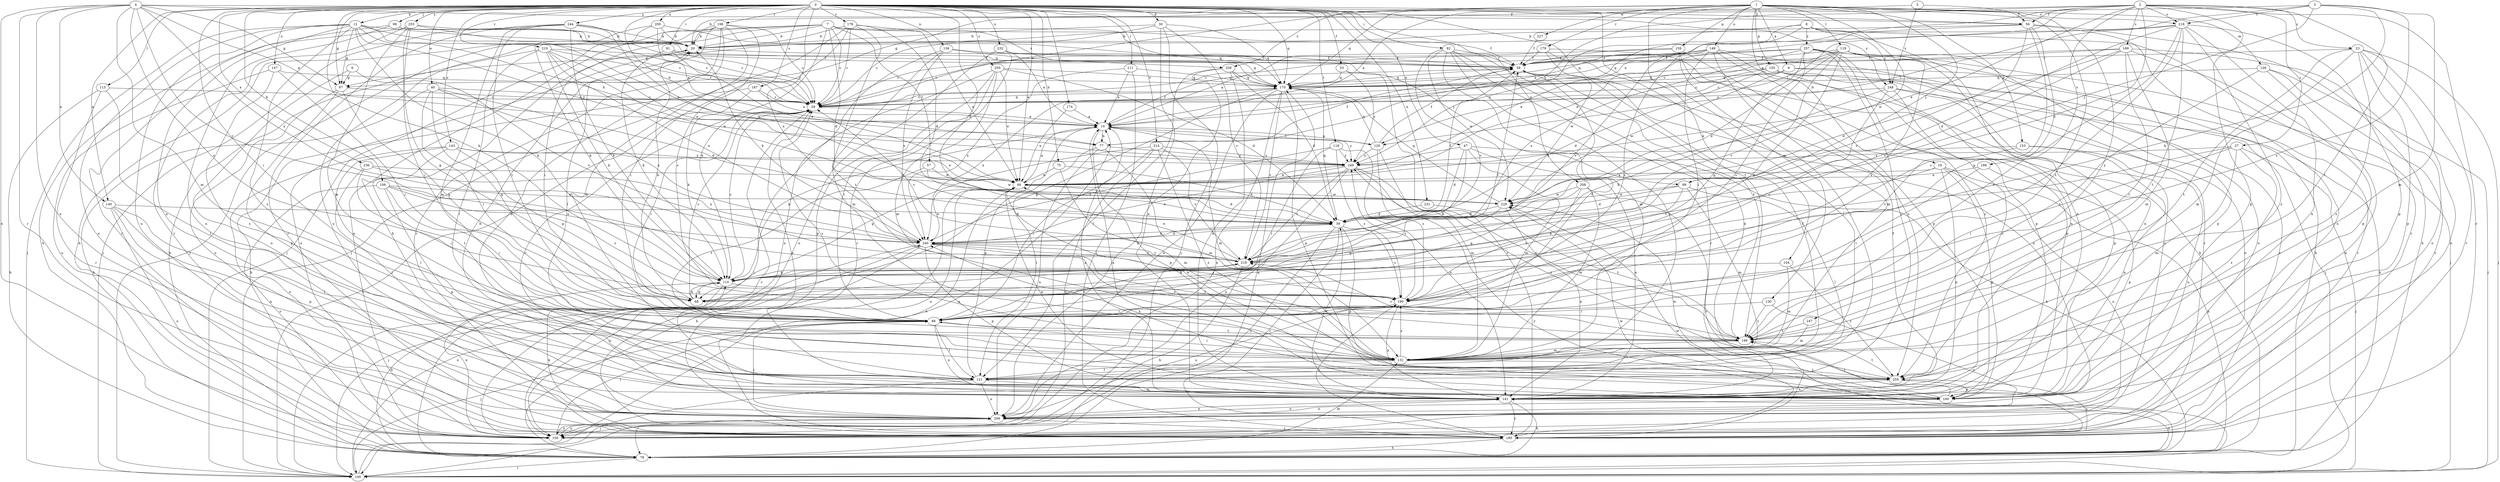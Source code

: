 strict digraph  {
0;
1;
2;
3;
4;
5;
6;
7;
8;
9;
10;
12;
19;
20;
23;
27;
29;
30;
39;
40;
47;
49;
53;
56;
57;
58;
67;
68;
75;
77;
78;
81;
82;
88;
98;
99;
100;
104;
106;
110;
111;
113;
118;
119;
120;
121;
126;
130;
131;
136;
140;
141;
143;
147;
149;
150;
153;
155;
159;
160;
170;
174;
178;
179;
180;
187;
188;
189;
190;
198;
199;
200;
208;
209;
210;
214;
218;
219;
227;
229;
231;
232;
236;
240;
244;
247;
248;
249;
250;
255;
256;
257;
259;
0 -> 12  [label=b];
0 -> 30  [label=d];
0 -> 39  [label=d];
0 -> 40  [label=e];
0 -> 47  [label=e];
0 -> 49  [label=e];
0 -> 53  [label=f];
0 -> 56  [label=f];
0 -> 67  [label=g];
0 -> 75  [label=h];
0 -> 77  [label=h];
0 -> 81  [label=i];
0 -> 82  [label=i];
0 -> 88  [label=i];
0 -> 98  [label=j];
0 -> 104  [label=k];
0 -> 106  [label=k];
0 -> 110  [label=k];
0 -> 111  [label=l];
0 -> 113  [label=l];
0 -> 118  [label=l];
0 -> 136  [label=n];
0 -> 140  [label=n];
0 -> 143  [label=o];
0 -> 147  [label=o];
0 -> 170  [label=q];
0 -> 174  [label=r];
0 -> 178  [label=r];
0 -> 187  [label=s];
0 -> 198  [label=t];
0 -> 199  [label=t];
0 -> 200  [label=u];
0 -> 208  [label=u];
0 -> 210  [label=v];
0 -> 214  [label=v];
0 -> 231  [label=x];
0 -> 232  [label=x];
0 -> 236  [label=x];
0 -> 240  [label=x];
0 -> 244  [label=y];
0 -> 250  [label=z];
0 -> 255  [label=z];
1 -> 9  [label=a];
1 -> 10  [label=a];
1 -> 19  [label=b];
1 -> 99  [label=j];
1 -> 119  [label=l];
1 -> 126  [label=m];
1 -> 130  [label=m];
1 -> 149  [label=o];
1 -> 153  [label=p];
1 -> 155  [label=p];
1 -> 159  [label=p];
1 -> 170  [label=q];
1 -> 179  [label=r];
1 -> 199  [label=t];
1 -> 218  [label=v];
1 -> 227  [label=w];
1 -> 229  [label=w];
1 -> 247  [label=y];
1 -> 256  [label=z];
2 -> 10  [label=a];
2 -> 23  [label=c];
2 -> 27  [label=c];
2 -> 39  [label=d];
2 -> 49  [label=e];
2 -> 56  [label=f];
2 -> 67  [label=g];
2 -> 77  [label=h];
2 -> 120  [label=l];
2 -> 160  [label=p];
2 -> 180  [label=r];
2 -> 188  [label=s];
2 -> 189  [label=s];
2 -> 199  [label=t];
2 -> 218  [label=v];
3 -> 20  [label=b];
3 -> 99  [label=j];
3 -> 110  [label=k];
3 -> 120  [label=l];
3 -> 131  [label=m];
3 -> 190  [label=s];
3 -> 218  [label=v];
4 -> 10  [label=a];
4 -> 56  [label=f];
4 -> 67  [label=g];
4 -> 131  [label=m];
4 -> 140  [label=n];
4 -> 150  [label=o];
4 -> 180  [label=r];
4 -> 190  [label=s];
4 -> 209  [label=u];
4 -> 219  [label=v];
4 -> 240  [label=x];
4 -> 248  [label=y];
5 -> 29  [label=c];
5 -> 56  [label=f];
5 -> 248  [label=y];
6 -> 67  [label=g];
6 -> 209  [label=u];
6 -> 219  [label=v];
7 -> 20  [label=b];
7 -> 29  [label=c];
7 -> 39  [label=d];
7 -> 57  [label=f];
7 -> 58  [label=f];
7 -> 88  [label=i];
7 -> 99  [label=j];
7 -> 100  [label=j];
7 -> 110  [label=k];
7 -> 209  [label=u];
7 -> 256  [label=z];
8 -> 49  [label=e];
8 -> 67  [label=g];
8 -> 141  [label=n];
8 -> 180  [label=r];
8 -> 248  [label=y];
8 -> 249  [label=y];
8 -> 257  [label=z];
9 -> 29  [label=c];
9 -> 170  [label=q];
9 -> 180  [label=r];
9 -> 209  [label=u];
9 -> 229  [label=w];
10 -> 58  [label=f];
10 -> 77  [label=h];
10 -> 110  [label=k];
10 -> 120  [label=l];
10 -> 131  [label=m];
10 -> 160  [label=p];
10 -> 249  [label=y];
12 -> 20  [label=b];
12 -> 29  [label=c];
12 -> 67  [label=g];
12 -> 77  [label=h];
12 -> 100  [label=j];
12 -> 110  [label=k];
12 -> 141  [label=n];
12 -> 150  [label=o];
12 -> 170  [label=q];
12 -> 209  [label=u];
12 -> 249  [label=y];
12 -> 259  [label=z];
19 -> 49  [label=e];
19 -> 78  [label=h];
19 -> 141  [label=n];
19 -> 150  [label=o];
19 -> 160  [label=p];
19 -> 219  [label=v];
20 -> 58  [label=f];
20 -> 150  [label=o];
23 -> 58  [label=f];
23 -> 100  [label=j];
23 -> 131  [label=m];
23 -> 150  [label=o];
23 -> 160  [label=p];
23 -> 180  [label=r];
23 -> 199  [label=t];
23 -> 259  [label=z];
27 -> 88  [label=i];
27 -> 100  [label=j];
27 -> 131  [label=m];
27 -> 219  [label=v];
27 -> 249  [label=y];
27 -> 259  [label=z];
29 -> 10  [label=a];
29 -> 88  [label=i];
29 -> 170  [label=q];
30 -> 20  [label=b];
30 -> 29  [label=c];
30 -> 100  [label=j];
30 -> 141  [label=n];
30 -> 170  [label=q];
30 -> 219  [label=v];
39 -> 58  [label=f];
39 -> 150  [label=o];
39 -> 160  [label=p];
39 -> 170  [label=q];
39 -> 180  [label=r];
39 -> 190  [label=s];
39 -> 240  [label=x];
40 -> 29  [label=c];
40 -> 39  [label=d];
40 -> 68  [label=g];
40 -> 78  [label=h];
40 -> 88  [label=i];
40 -> 240  [label=x];
47 -> 39  [label=d];
47 -> 78  [label=h];
47 -> 110  [label=k];
47 -> 131  [label=m];
47 -> 141  [label=n];
47 -> 249  [label=y];
49 -> 10  [label=a];
49 -> 39  [label=d];
49 -> 78  [label=h];
49 -> 209  [label=u];
49 -> 229  [label=w];
53 -> 170  [label=q];
53 -> 180  [label=r];
53 -> 249  [label=y];
56 -> 20  [label=b];
56 -> 49  [label=e];
56 -> 78  [label=h];
56 -> 190  [label=s];
56 -> 199  [label=t];
56 -> 209  [label=u];
56 -> 219  [label=v];
57 -> 49  [label=e];
57 -> 199  [label=t];
57 -> 229  [label=w];
58 -> 170  [label=q];
58 -> 209  [label=u];
67 -> 29  [label=c];
67 -> 68  [label=g];
67 -> 160  [label=p];
67 -> 209  [label=u];
68 -> 20  [label=b];
68 -> 29  [label=c];
68 -> 110  [label=k];
75 -> 39  [label=d];
75 -> 49  [label=e];
75 -> 131  [label=m];
77 -> 58  [label=f];
77 -> 121  [label=l];
77 -> 131  [label=m];
77 -> 209  [label=u];
77 -> 249  [label=y];
78 -> 29  [label=c];
78 -> 100  [label=j];
78 -> 131  [label=m];
78 -> 141  [label=n];
78 -> 170  [label=q];
78 -> 229  [label=w];
81 -> 29  [label=c];
81 -> 49  [label=e];
81 -> 58  [label=f];
81 -> 110  [label=k];
82 -> 58  [label=f];
82 -> 121  [label=l];
82 -> 131  [label=m];
82 -> 141  [label=n];
82 -> 180  [label=r];
82 -> 199  [label=t];
82 -> 219  [label=v];
82 -> 229  [label=w];
88 -> 58  [label=f];
88 -> 100  [label=j];
88 -> 121  [label=l];
88 -> 141  [label=n];
88 -> 199  [label=t];
88 -> 219  [label=v];
98 -> 20  [label=b];
98 -> 29  [label=c];
98 -> 180  [label=r];
98 -> 209  [label=u];
99 -> 39  [label=d];
99 -> 110  [label=k];
99 -> 121  [label=l];
99 -> 131  [label=m];
99 -> 229  [label=w];
100 -> 10  [label=a];
100 -> 29  [label=c];
100 -> 240  [label=x];
100 -> 249  [label=y];
104 -> 110  [label=k];
104 -> 131  [label=m];
104 -> 259  [label=z];
106 -> 88  [label=i];
106 -> 150  [label=o];
106 -> 160  [label=p];
106 -> 190  [label=s];
106 -> 229  [label=w];
106 -> 240  [label=x];
110 -> 29  [label=c];
110 -> 58  [label=f];
110 -> 68  [label=g];
110 -> 78  [label=h];
110 -> 150  [label=o];
110 -> 190  [label=s];
111 -> 10  [label=a];
111 -> 170  [label=q];
111 -> 180  [label=r];
111 -> 240  [label=x];
113 -> 29  [label=c];
113 -> 78  [label=h];
113 -> 121  [label=l];
113 -> 180  [label=r];
118 -> 88  [label=i];
118 -> 141  [label=n];
118 -> 190  [label=s];
118 -> 240  [label=x];
118 -> 249  [label=y];
119 -> 29  [label=c];
119 -> 39  [label=d];
119 -> 58  [label=f];
119 -> 68  [label=g];
119 -> 141  [label=n];
119 -> 160  [label=p];
119 -> 170  [label=q];
119 -> 190  [label=s];
119 -> 219  [label=v];
120 -> 10  [label=a];
120 -> 58  [label=f];
120 -> 131  [label=m];
120 -> 170  [label=q];
120 -> 190  [label=s];
120 -> 249  [label=y];
121 -> 10  [label=a];
121 -> 58  [label=f];
121 -> 100  [label=j];
121 -> 141  [label=n];
121 -> 209  [label=u];
126 -> 100  [label=j];
126 -> 150  [label=o];
126 -> 170  [label=q];
126 -> 180  [label=r];
126 -> 199  [label=t];
130 -> 88  [label=i];
130 -> 150  [label=o];
130 -> 199  [label=t];
131 -> 29  [label=c];
131 -> 49  [label=e];
131 -> 88  [label=i];
131 -> 121  [label=l];
131 -> 190  [label=s];
131 -> 259  [label=z];
136 -> 58  [label=f];
136 -> 131  [label=m];
136 -> 150  [label=o];
136 -> 170  [label=q];
136 -> 240  [label=x];
140 -> 39  [label=d];
140 -> 121  [label=l];
140 -> 141  [label=n];
140 -> 150  [label=o];
140 -> 160  [label=p];
141 -> 10  [label=a];
141 -> 29  [label=c];
141 -> 39  [label=d];
141 -> 58  [label=f];
141 -> 78  [label=h];
141 -> 180  [label=r];
141 -> 209  [label=u];
143 -> 49  [label=e];
143 -> 68  [label=g];
143 -> 121  [label=l];
143 -> 150  [label=o];
143 -> 199  [label=t];
143 -> 249  [label=y];
147 -> 88  [label=i];
147 -> 150  [label=o];
147 -> 170  [label=q];
147 -> 259  [label=z];
149 -> 29  [label=c];
149 -> 58  [label=f];
149 -> 88  [label=i];
149 -> 131  [label=m];
149 -> 150  [label=o];
149 -> 160  [label=p];
149 -> 170  [label=q];
149 -> 180  [label=r];
149 -> 190  [label=s];
149 -> 219  [label=v];
150 -> 88  [label=i];
150 -> 209  [label=u];
153 -> 88  [label=i];
153 -> 141  [label=n];
153 -> 209  [label=u];
153 -> 249  [label=y];
155 -> 29  [label=c];
155 -> 39  [label=d];
155 -> 100  [label=j];
155 -> 150  [label=o];
155 -> 160  [label=p];
155 -> 170  [label=q];
155 -> 180  [label=r];
159 -> 10  [label=a];
159 -> 58  [label=f];
159 -> 121  [label=l];
159 -> 160  [label=p];
159 -> 259  [label=z];
160 -> 10  [label=a];
160 -> 20  [label=b];
160 -> 29  [label=c];
160 -> 49  [label=e];
160 -> 199  [label=t];
160 -> 209  [label=u];
160 -> 229  [label=w];
170 -> 29  [label=c];
170 -> 68  [label=g];
170 -> 150  [label=o];
170 -> 160  [label=p];
170 -> 209  [label=u];
170 -> 219  [label=v];
170 -> 240  [label=x];
174 -> 10  [label=a];
174 -> 49  [label=e];
178 -> 20  [label=b];
178 -> 29  [label=c];
178 -> 39  [label=d];
178 -> 49  [label=e];
178 -> 88  [label=i];
178 -> 100  [label=j];
178 -> 199  [label=t];
179 -> 29  [label=c];
179 -> 58  [label=f];
179 -> 78  [label=h];
179 -> 121  [label=l];
179 -> 229  [label=w];
180 -> 49  [label=e];
180 -> 78  [label=h];
180 -> 110  [label=k];
180 -> 190  [label=s];
180 -> 229  [label=w];
180 -> 259  [label=z];
187 -> 10  [label=a];
187 -> 29  [label=c];
187 -> 78  [label=h];
187 -> 110  [label=k];
188 -> 49  [label=e];
188 -> 88  [label=i];
188 -> 160  [label=p];
189 -> 39  [label=d];
189 -> 58  [label=f];
189 -> 131  [label=m];
189 -> 150  [label=o];
189 -> 160  [label=p];
189 -> 170  [label=q];
189 -> 199  [label=t];
189 -> 219  [label=v];
190 -> 88  [label=i];
190 -> 141  [label=n];
190 -> 209  [label=u];
190 -> 249  [label=y];
198 -> 20  [label=b];
198 -> 29  [label=c];
198 -> 100  [label=j];
198 -> 121  [label=l];
198 -> 131  [label=m];
198 -> 141  [label=n];
198 -> 150  [label=o];
198 -> 180  [label=r];
198 -> 190  [label=s];
199 -> 131  [label=m];
199 -> 219  [label=v];
200 -> 10  [label=a];
200 -> 20  [label=b];
200 -> 78  [label=h];
200 -> 110  [label=k];
200 -> 170  [label=q];
208 -> 68  [label=g];
208 -> 131  [label=m];
208 -> 180  [label=r];
208 -> 190  [label=s];
208 -> 229  [label=w];
209 -> 20  [label=b];
209 -> 88  [label=i];
209 -> 141  [label=n];
209 -> 150  [label=o];
209 -> 180  [label=r];
210 -> 29  [label=c];
210 -> 49  [label=e];
210 -> 58  [label=f];
210 -> 78  [label=h];
210 -> 110  [label=k];
210 -> 121  [label=l];
210 -> 229  [label=w];
210 -> 240  [label=x];
214 -> 68  [label=g];
214 -> 88  [label=i];
214 -> 150  [label=o];
214 -> 219  [label=v];
214 -> 249  [label=y];
214 -> 259  [label=z];
218 -> 10  [label=a];
218 -> 20  [label=b];
218 -> 39  [label=d];
218 -> 68  [label=g];
218 -> 88  [label=i];
218 -> 141  [label=n];
218 -> 160  [label=p];
218 -> 199  [label=t];
218 -> 259  [label=z];
219 -> 29  [label=c];
219 -> 49  [label=e];
219 -> 78  [label=h];
219 -> 110  [label=k];
219 -> 240  [label=x];
227 -> 58  [label=f];
229 -> 39  [label=d];
229 -> 68  [label=g];
229 -> 141  [label=n];
229 -> 170  [label=q];
231 -> 39  [label=d];
231 -> 199  [label=t];
232 -> 10  [label=a];
232 -> 58  [label=f];
232 -> 150  [label=o];
232 -> 180  [label=r];
236 -> 49  [label=e];
236 -> 88  [label=i];
236 -> 121  [label=l];
236 -> 240  [label=x];
240 -> 20  [label=b];
240 -> 39  [label=d];
240 -> 49  [label=e];
240 -> 100  [label=j];
240 -> 150  [label=o];
240 -> 160  [label=p];
240 -> 190  [label=s];
240 -> 199  [label=t];
240 -> 219  [label=v];
244 -> 20  [label=b];
244 -> 29  [label=c];
244 -> 88  [label=i];
244 -> 100  [label=j];
244 -> 110  [label=k];
244 -> 131  [label=m];
244 -> 180  [label=r];
244 -> 229  [label=w];
247 -> 131  [label=m];
247 -> 199  [label=t];
248 -> 29  [label=c];
248 -> 78  [label=h];
248 -> 110  [label=k];
248 -> 160  [label=p];
248 -> 190  [label=s];
248 -> 259  [label=z];
249 -> 49  [label=e];
249 -> 199  [label=t];
249 -> 209  [label=u];
249 -> 219  [label=v];
249 -> 240  [label=x];
249 -> 259  [label=z];
250 -> 39  [label=d];
250 -> 49  [label=e];
250 -> 88  [label=i];
250 -> 100  [label=j];
250 -> 131  [label=m];
250 -> 160  [label=p];
250 -> 170  [label=q];
255 -> 20  [label=b];
255 -> 68  [label=g];
255 -> 78  [label=h];
255 -> 88  [label=i];
255 -> 131  [label=m];
255 -> 180  [label=r];
255 -> 249  [label=y];
256 -> 39  [label=d];
256 -> 121  [label=l];
256 -> 141  [label=n];
256 -> 170  [label=q];
256 -> 209  [label=u];
257 -> 29  [label=c];
257 -> 58  [label=f];
257 -> 68  [label=g];
257 -> 78  [label=h];
257 -> 100  [label=j];
257 -> 121  [label=l];
257 -> 141  [label=n];
257 -> 190  [label=s];
257 -> 240  [label=x];
257 -> 259  [label=z];
259 -> 141  [label=n];
259 -> 160  [label=p];
259 -> 199  [label=t];
259 -> 240  [label=x];
}
